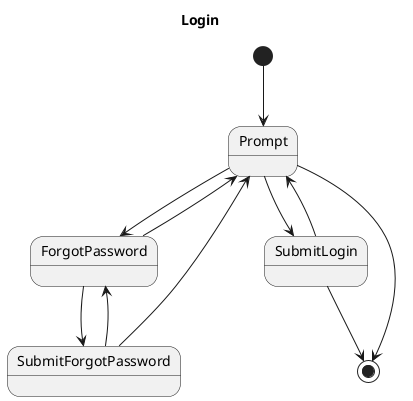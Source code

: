 @startuml

title Login

[*] --> Prompt

Prompt --> ForgotPassword
Prompt --> SubmitLogin

ForgotPassword --> SubmitForgotPassword

SubmitForgotPassword --> ForgotPassword
SubmitForgotPassword --> Prompt

ForgotPassword --> Prompt
SubmitLogin --> Prompt

Prompt --> [*]
SubmitLogin --> [*]

@enduml

